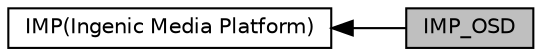digraph "IMP_OSD"
{
  edge [fontname="Helvetica",fontsize="10",labelfontname="Helvetica",labelfontsize="10"];
  node [fontname="Helvetica",fontsize="10",shape=box];
  rankdir=LR;
  Node1 [label="IMP_OSD",height=0.2,width=0.4,color="black", fillcolor="grey75", style="filled", fontcolor="black",tooltip="OSD模块，可在视频流上叠加图片、位图、直线、矩形框"];
  Node2 [label="IMP(Ingenic Media Platform)",height=0.2,width=0.4,color="black", fillcolor="white", style="filled",URL="$group__imp.html",tooltip=" "];
  Node2->Node1 [shape=plaintext, dir="back", style="solid"];
}
